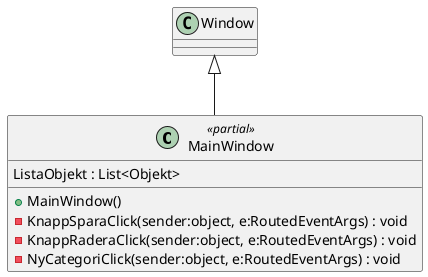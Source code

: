 @startuml
class MainWindow <<partial>> {
    ListaObjekt : List<Objekt>
    + MainWindow()
    - KnappSparaClick(sender:object, e:RoutedEventArgs) : void
    - KnappRaderaClick(sender:object, e:RoutedEventArgs) : void
    - NyCategoriClick(sender:object, e:RoutedEventArgs) : void
}
Window <|-- MainWindow
@enduml
